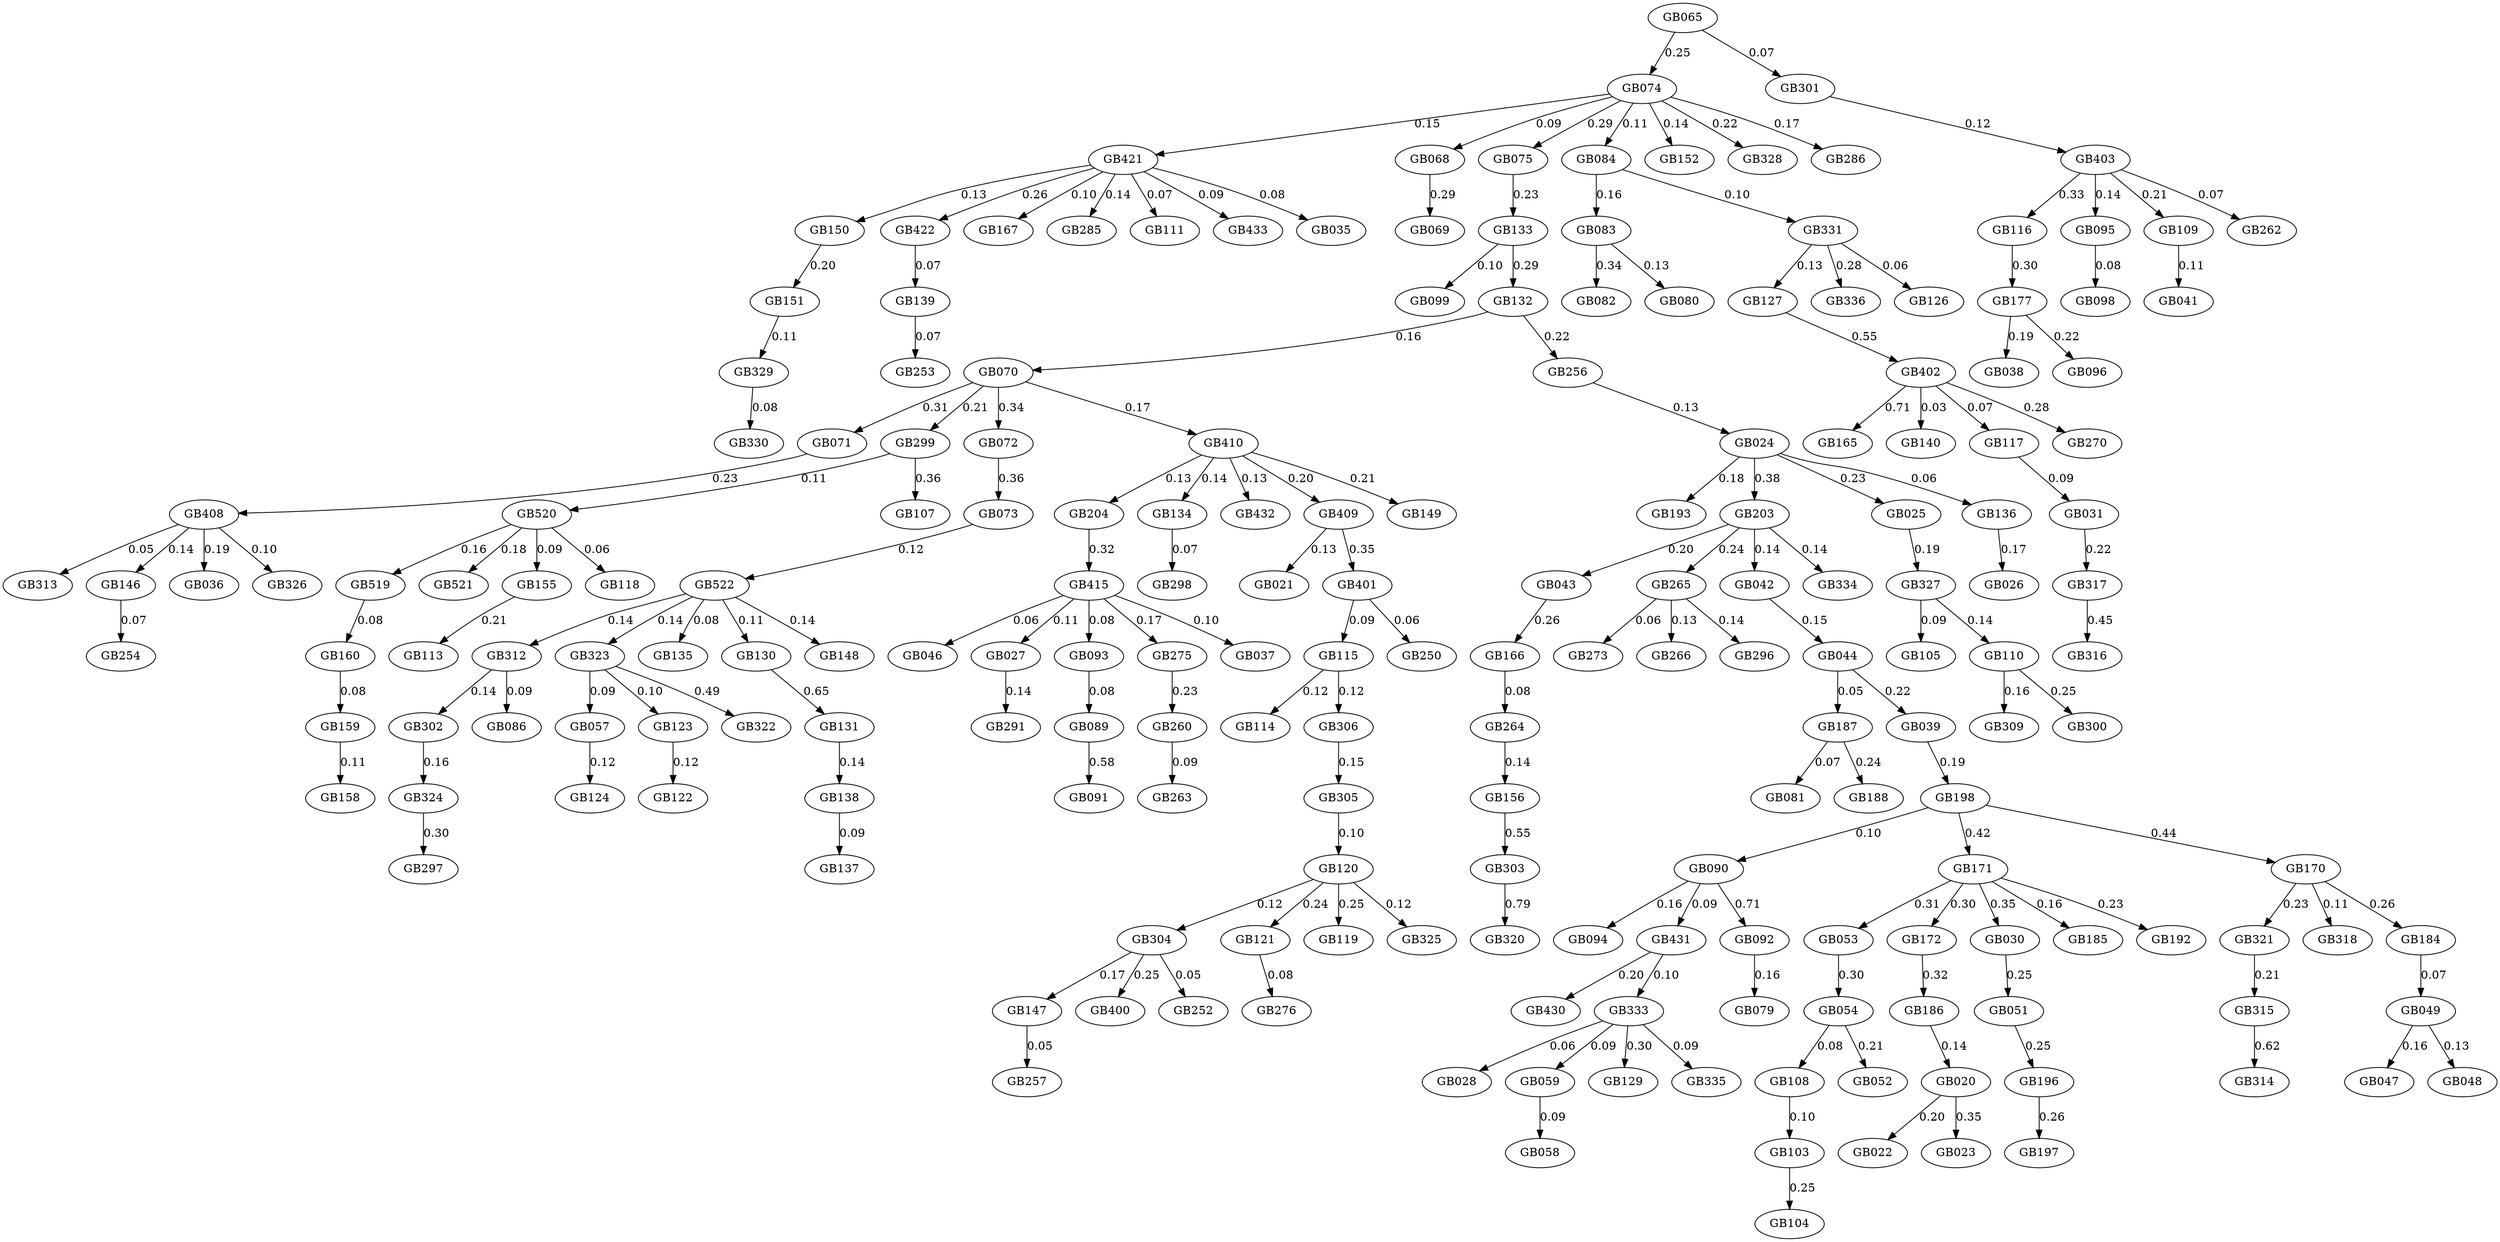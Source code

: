 digraph G {
   GB090 -> GB094 [label="0.16"];
   GB024 -> GB193 [label="0.18"];
   GB083 -> GB082 [label="0.34"];
   GB133 -> GB099 [label="0.10"];
   GB108 -> GB103 [label="0.10"];
   GB115 -> GB114 [label="0.12"];
   GB156 -> GB303 [label="0.55"];
   GB171 -> GB053 [label="0.31"];
   GB203 -> GB043 [label="0.20"];
   GB421 -> GB150 [label="0.13"];
   GB415 -> GB046 [label="0.06"];
   GB170 -> GB321 [label="0.23"];
   GB204 -> GB415 [label="0.32"];
   GB151 -> GB329 [label="0.11"];
   GB160 -> GB159 [label="0.08"];
   GB070 -> GB071 [label="0.31"];
   GB043 -> GB166 [label="0.26"];
   GB068 -> GB069 [label="0.29"];
   GB057 -> GB124 [label="0.12"];
   GB431 -> GB430 [label="0.20"];
   GB044 -> GB187 [label="0.05"];
   GB159 -> GB158 [label="0.11"];
   GB134 -> GB298 [label="0.07"];
   GB327 -> GB105 [label="0.09"];
   GB196 -> GB197 [label="0.26"];
   GB024 -> GB203 [label="0.38"];
   GB177 -> GB038 [label="0.19"];
   GB333 -> GB028 [label="0.06"];
   GB522 -> GB312 [label="0.14"];
   GB074 -> GB075 [label="0.29"];
   GB110 -> GB309 [label="0.16"];
   GB187 -> GB081 [label="0.07"];
   GB070 -> GB299 [label="0.21"];
   GB027 -> GB291 [label="0.14"];
   GB402 -> GB165 [label="0.71"];
   GB070 -> GB072 [label="0.34"];
   GB331 -> GB127 [label="0.13"];
   GB031 -> GB317 [label="0.22"];
   GB025 -> GB327 [label="0.19"];
   GB421 -> GB422 [label="0.26"];
   GB090 -> GB092 [label="0.71"];
   GB116 -> GB177 [label="0.30"];
   GB070 -> GB410 [label="0.17"];
   GB403 -> GB116 [label="0.33"];
   GB323 -> GB057 [label="0.09"];
   GB075 -> GB133 [label="0.23"];
   GB170 -> GB318 [label="0.11"];
   GB051 -> GB196 [label="0.25"];
   GB127 -> GB402 [label="0.55"];
   GB265 -> GB273 [label="0.06"];
   GB093 -> GB089 [label="0.08"];
   GB171 -> GB172 [label="0.30"];
   GB323 -> GB123 [label="0.10"];
   GB302 -> GB324 [label="0.16"];
   GB312 -> GB302 [label="0.14"];
   GB304 -> GB147 [label="0.17"];
   GB095 -> GB098 [label="0.08"];
   GB171 -> GB030 [label="0.35"];
   GB408 -> GB313 [label="0.05"];
   GB519 -> GB160 [label="0.08"];
   GB084 -> GB331 [label="0.10"];
   GB184 -> GB049 [label="0.07"];
   GB306 -> GB305 [label="0.15"];
   GB421 -> GB167 [label="0.10"];
   GB039 -> GB198 [label="0.19"];
   GB275 -> GB260 [label="0.23"];
   GB402 -> GB140 [label="0.03"];
   GB520 -> GB521 [label="0.18"];
   GB323 -> GB322 [label="0.49"];
   GB402 -> GB117 [label="0.07"];
   GB138 -> GB137 [label="0.09"];
   GB089 -> GB091 [label="0.58"];
   GB415 -> GB037 [label="0.10"];
   GB203 -> GB042 [label="0.14"];
   GB170 -> GB184 [label="0.26"];
   GB146 -> GB254 [label="0.07"];
   GB024 -> GB136 [label="0.06"];
   GB139 -> GB253 [label="0.07"];
   GB186 -> GB020 [label="0.14"];
   GB049 -> GB047 [label="0.16"];
   GB117 -> GB031 [label="0.09"];
   GB265 -> GB266 [label="0.13"];
   GB150 -> GB151 [label="0.20"];
   GB166 -> GB264 [label="0.08"];
   GB415 -> GB275 [label="0.17"];
   GB120 -> GB121 [label="0.24"];
   GB333 -> GB059 [label="0.09"];
   GB520 -> GB155 [label="0.09"];
   GB120 -> GB119 [label="0.25"];
   GB265 -> GB296 [label="0.14"];
   GB321 -> GB315 [label="0.21"];
   GB299 -> GB107 [label="0.36"];
   GB422 -> GB139 [label="0.07"];
   GB203 -> GB265 [label="0.24"];
   GB408 -> GB146 [label="0.14"];
   GB020 -> GB022 [label="0.20"];
   GB187 -> GB188 [label="0.24"];
   GB403 -> GB109 [label="0.21"];
   GB054 -> GB052 [label="0.21"];
   GB410 -> GB432 [label="0.13"];
   GB171 -> GB185 [label="0.16"];
   GB074 -> GB152 [label="0.14"];
   GB408 -> GB036 [label="0.19"];
   GB074 -> GB084 [label="0.11"];
   GB301 -> GB403 [label="0.12"];
   GB315 -> GB314 [label="0.62"];
   GB431 -> GB333 [label="0.10"];
   GB103 -> GB104 [label="0.25"];
   GB044 -> GB039 [label="0.22"];
   GB074 -> GB068 [label="0.09"];
   GB409 -> GB021 [label="0.13"];
   GB054 -> GB108 [label="0.08"];
   GB520 -> GB118 [label="0.06"];
   GB410 -> GB204 [label="0.13"];
   GB198 -> GB170 [label="0.44"];
   GB171 -> GB192 [label="0.23"];
   GB132 -> GB070 [label="0.16"];
   GB109 -> GB041 [label="0.11"];
   GB421 -> GB285 [label="0.14"];
   GB049 -> GB048 [label="0.13"];
   GB115 -> GB306 [label="0.12"];
   GB131 -> GB138 [label="0.14"];
   GB123 -> GB122 [label="0.12"];
   GB136 -> GB026 [label="0.17"];
   GB065 -> GB301 [label="0.07"];
   GB132 -> GB256 [label="0.22"];
   GB312 -> GB086 [label="0.09"];
   GB333 -> GB129 [label="0.30"];
   GB522 -> GB323 [label="0.14"];
   GB072 -> GB073 [label="0.36"];
   GB333 -> GB335 [label="0.09"];
   GB074 -> GB328 [label="0.22"];
   GB260 -> GB263 [label="0.09"];
   GB071 -> GB408 [label="0.23"];
   GB331 -> GB336 [label="0.28"];
   GB083 -> GB080 [label="0.13"];
   GB522 -> GB135 [label="0.08"];
   GB409 -> GB401 [label="0.35"];
   GB198 -> GB090 [label="0.10"];
   GB324 -> GB297 [label="0.30"];
   GB074 -> GB286 [label="0.17"];
   GB304 -> GB400 [label="0.25"];
   GB198 -> GB171 [label="0.42"];
   GB401 -> GB250 [label="0.06"];
   GB421 -> GB111 [label="0.07"];
   GB024 -> GB025 [label="0.23"];
   GB120 -> GB304 [label="0.12"];
   GB256 -> GB024 [label="0.13"];
   GB402 -> GB270 [label="0.28"];
   GB065 -> GB074 [label="0.25"];
   GB073 -> GB522 [label="0.12"];
   GB092 -> GB079 [label="0.16"];
   GB020 -> GB023 [label="0.35"];
   GB329 -> GB330 [label="0.08"];
   GB074 -> GB421 [label="0.15"];
   GB177 -> GB096 [label="0.22"];
   GB155 -> GB113 [label="0.21"];
   GB303 -> GB320 [label="0.79"];
   GB121 -> GB276 [label="0.08"];
   GB522 -> GB130 [label="0.11"];
   GB090 -> GB431 [label="0.09"];
   GB317 -> GB316 [label="0.45"];
   GB410 -> GB134 [label="0.14"];
   GB327 -> GB110 [label="0.14"];
   GB030 -> GB051 [label="0.25"];
   GB403 -> GB262 [label="0.07"];
   GB299 -> GB520 [label="0.11"];
   GB331 -> GB126 [label="0.06"];
   GB130 -> GB131 [label="0.65"];
   GB401 -> GB115 [label="0.09"];
   GB403 -> GB095 [label="0.14"];
   GB172 -> GB186 [label="0.32"];
   GB421 -> GB433 [label="0.09"];
   GB053 -> GB054 [label="0.30"];
   GB522 -> GB148 [label="0.14"];
   GB133 -> GB132 [label="0.29"];
   GB110 -> GB300 [label="0.25"];
   GB408 -> GB326 [label="0.10"];
   GB305 -> GB120 [label="0.10"];
   GB304 -> GB252 [label="0.05"];
   GB415 -> GB093 [label="0.08"];
   GB059 -> GB058 [label="0.09"];
   GB120 -> GB325 [label="0.12"];
   GB415 -> GB027 [label="0.11"];
   GB410 -> GB149 [label="0.21"];
   GB042 -> GB044 [label="0.15"];
   GB421 -> GB035 [label="0.08"];
   GB203 -> GB334 [label="0.14"];
   GB264 -> GB156 [label="0.14"];
   GB520 -> GB519 [label="0.16"];
   GB084 -> GB083 [label="0.16"];
   GB147 -> GB257 [label="0.05"];
   GB410 -> GB409 [label="0.20"];
   GB273;
   GB081;
   GB082;
   GB270;
   GB084;
   GB276;
   GB086;
   GB089;
   GB160;
   GB167;
   GB166;
   GB165;
   GB083;
   GB408;
   GB409;
   GB320;
   GB400;
   GB401;
   GB402;
   GB403;
   GB138;
   GB275;
   GB139;
   GB079;
   GB264;
   GB265;
   GB266;
   GB260;
   GB070;
   GB073;
   GB263;
   GB039;
   GB131;
   GB068;
   GB069;
   GB065;
   GB327;
   GB188;
   GB058;
   GB185;
   GB184;
   GB187;
   GB186;
   GB091;
   GB090;
   GB177;
   GB170;
   GB171;
   GB172;
   GB052;
   GB325;
   GB324;
   GB059;
   GB326;
   GB321;
   GB042;
   GB323;
   GB322;
   GB053;
   GB203;
   GB051;
   GB298;
   GB057;
   GB328;
   GB204;
   GB054;
   GB198;
   GB099;
   GB080;
   GB192;
   GB193;
   GB098;
   GB196;
   GB197;
   GB519;
   GB291;
   GB297;
   GB296;
   GB299;
   GB123;
   GB049;
   GB103;
   GB105;
   GB104;
   GB107;
   GB109;
   GB108;
   GB336;
   GB334;
   GB335;
   GB333;
   GB330;
   GB331;
   GB522;
   GB521;
   GB520;
   GB318;
   GB250;
   GB286;
   GB285;
   GB113;
   GB110;
   GB111;
   GB116;
   GB117;
   GB114;
   GB115;
   GB118;
   GB119;
   GB147;
   GB303;
   GB302;
   GB301;
   GB317;
   GB306;
   GB305;
   GB304;
   GB309;
   GB431;
   GB430;
   GB433;
   GB432;
   GB075;
   GB044;
   GB046;
   GB047;
   GB041;
   GB129;
   GB043;
   GB127;
   GB126;
   GB124;
   GB048;
   GB122;
   GB121;
   GB120;
   GB254;
   GB257;
   GB256;
   GB149;
   GB148;
   GB253;
   GB252;
   GB314;
   GB315;
   GB316;
   GB146;
   GB140;
   GB312;
   GB313;
   GB300;
   GB422;
   GB421;
   GB031;
   GB030;
   GB035;
   GB037;
   GB036;
   GB130;
   GB038;
   GB132;
   GB133;
   GB134;
   GB135;
   GB136;
   GB137;
   GB096;
   GB095;
   GB094;
   GB093;
   GB092;
   GB158;
   GB159;
   GB156;
   GB071;
   GB155;
   GB152;
   GB150;
   GB151;
   GB410;
   GB329;
   GB262;
   GB415;
   GB072;
   GB074;
   GB022;
   GB023;
   GB020;
   GB021;
   GB026;
   GB027;
   GB024;
   GB025;
   GB028;

}
